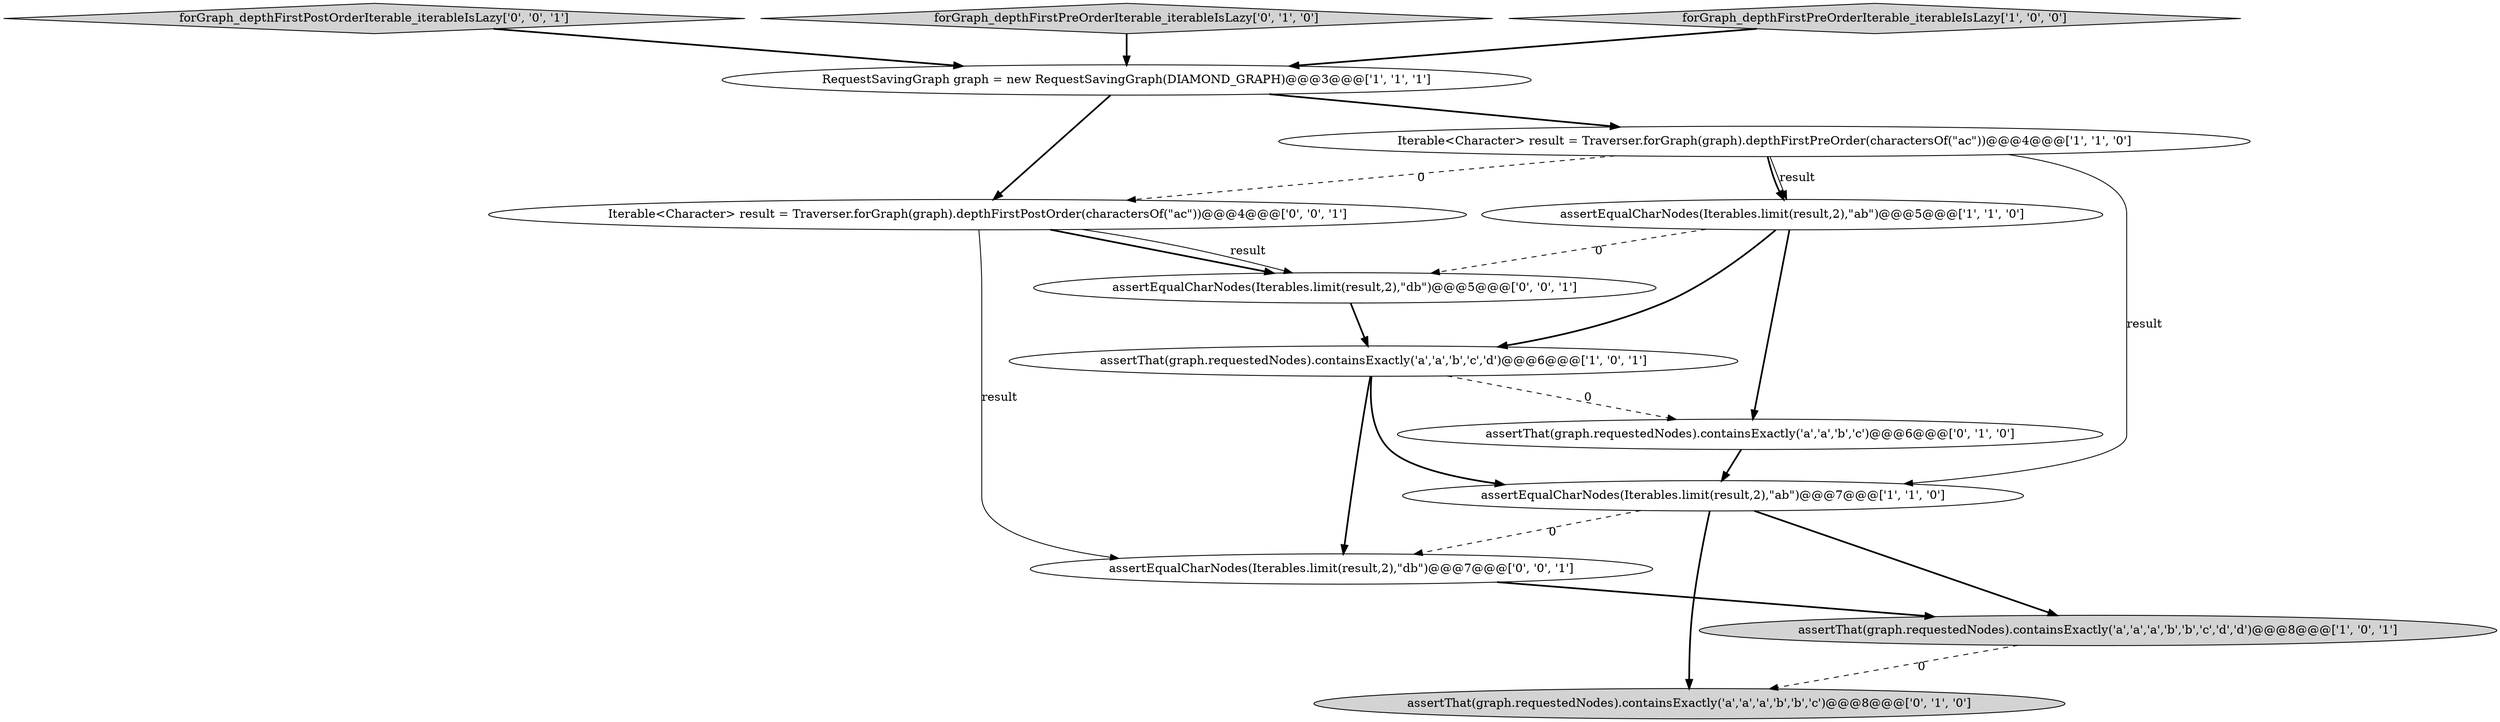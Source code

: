 digraph {
5 [style = filled, label = "assertEqualCharNodes(Iterables.limit(result,2),\"ab\")@@@7@@@['1', '1', '0']", fillcolor = white, shape = ellipse image = "AAA0AAABBB1BBB"];
4 [style = filled, label = "RequestSavingGraph graph = new RequestSavingGraph(DIAMOND_GRAPH)@@@3@@@['1', '1', '1']", fillcolor = white, shape = ellipse image = "AAA0AAABBB1BBB"];
12 [style = filled, label = "forGraph_depthFirstPostOrderIterable_iterableIsLazy['0', '0', '1']", fillcolor = lightgray, shape = diamond image = "AAA0AAABBB3BBB"];
7 [style = filled, label = "assertThat(graph.requestedNodes).containsExactly('a','a','b','c')@@@6@@@['0', '1', '0']", fillcolor = white, shape = ellipse image = "AAA1AAABBB2BBB"];
6 [style = filled, label = "assertThat(graph.requestedNodes).containsExactly('a','a','a','b','b','c','d','d')@@@8@@@['1', '0', '1']", fillcolor = lightgray, shape = ellipse image = "AAA0AAABBB1BBB"];
13 [style = filled, label = "assertEqualCharNodes(Iterables.limit(result,2),\"db\")@@@7@@@['0', '0', '1']", fillcolor = white, shape = ellipse image = "AAA0AAABBB3BBB"];
9 [style = filled, label = "assertThat(graph.requestedNodes).containsExactly('a','a','a','b','b','c')@@@8@@@['0', '1', '0']", fillcolor = lightgray, shape = ellipse image = "AAA1AAABBB2BBB"];
8 [style = filled, label = "forGraph_depthFirstPreOrderIterable_iterableIsLazy['0', '1', '0']", fillcolor = lightgray, shape = diamond image = "AAA0AAABBB2BBB"];
11 [style = filled, label = "assertEqualCharNodes(Iterables.limit(result,2),\"db\")@@@5@@@['0', '0', '1']", fillcolor = white, shape = ellipse image = "AAA0AAABBB3BBB"];
1 [style = filled, label = "assertThat(graph.requestedNodes).containsExactly('a','a','b','c','d')@@@6@@@['1', '0', '1']", fillcolor = white, shape = ellipse image = "AAA0AAABBB1BBB"];
2 [style = filled, label = "forGraph_depthFirstPreOrderIterable_iterableIsLazy['1', '0', '0']", fillcolor = lightgray, shape = diamond image = "AAA0AAABBB1BBB"];
10 [style = filled, label = "Iterable<Character> result = Traverser.forGraph(graph).depthFirstPostOrder(charactersOf(\"ac\"))@@@4@@@['0', '0', '1']", fillcolor = white, shape = ellipse image = "AAA0AAABBB3BBB"];
0 [style = filled, label = "Iterable<Character> result = Traverser.forGraph(graph).depthFirstPreOrder(charactersOf(\"ac\"))@@@4@@@['1', '1', '0']", fillcolor = white, shape = ellipse image = "AAA0AAABBB1BBB"];
3 [style = filled, label = "assertEqualCharNodes(Iterables.limit(result,2),\"ab\")@@@5@@@['1', '1', '0']", fillcolor = white, shape = ellipse image = "AAA0AAABBB1BBB"];
5->13 [style = dashed, label="0"];
2->4 [style = bold, label=""];
8->4 [style = bold, label=""];
12->4 [style = bold, label=""];
13->6 [style = bold, label=""];
0->10 [style = dashed, label="0"];
3->11 [style = dashed, label="0"];
11->1 [style = bold, label=""];
10->11 [style = bold, label=""];
0->3 [style = bold, label=""];
6->9 [style = dashed, label="0"];
5->9 [style = bold, label=""];
3->7 [style = bold, label=""];
0->5 [style = solid, label="result"];
3->1 [style = bold, label=""];
10->13 [style = solid, label="result"];
1->7 [style = dashed, label="0"];
0->3 [style = solid, label="result"];
7->5 [style = bold, label=""];
4->10 [style = bold, label=""];
10->11 [style = solid, label="result"];
4->0 [style = bold, label=""];
5->6 [style = bold, label=""];
1->13 [style = bold, label=""];
1->5 [style = bold, label=""];
}
